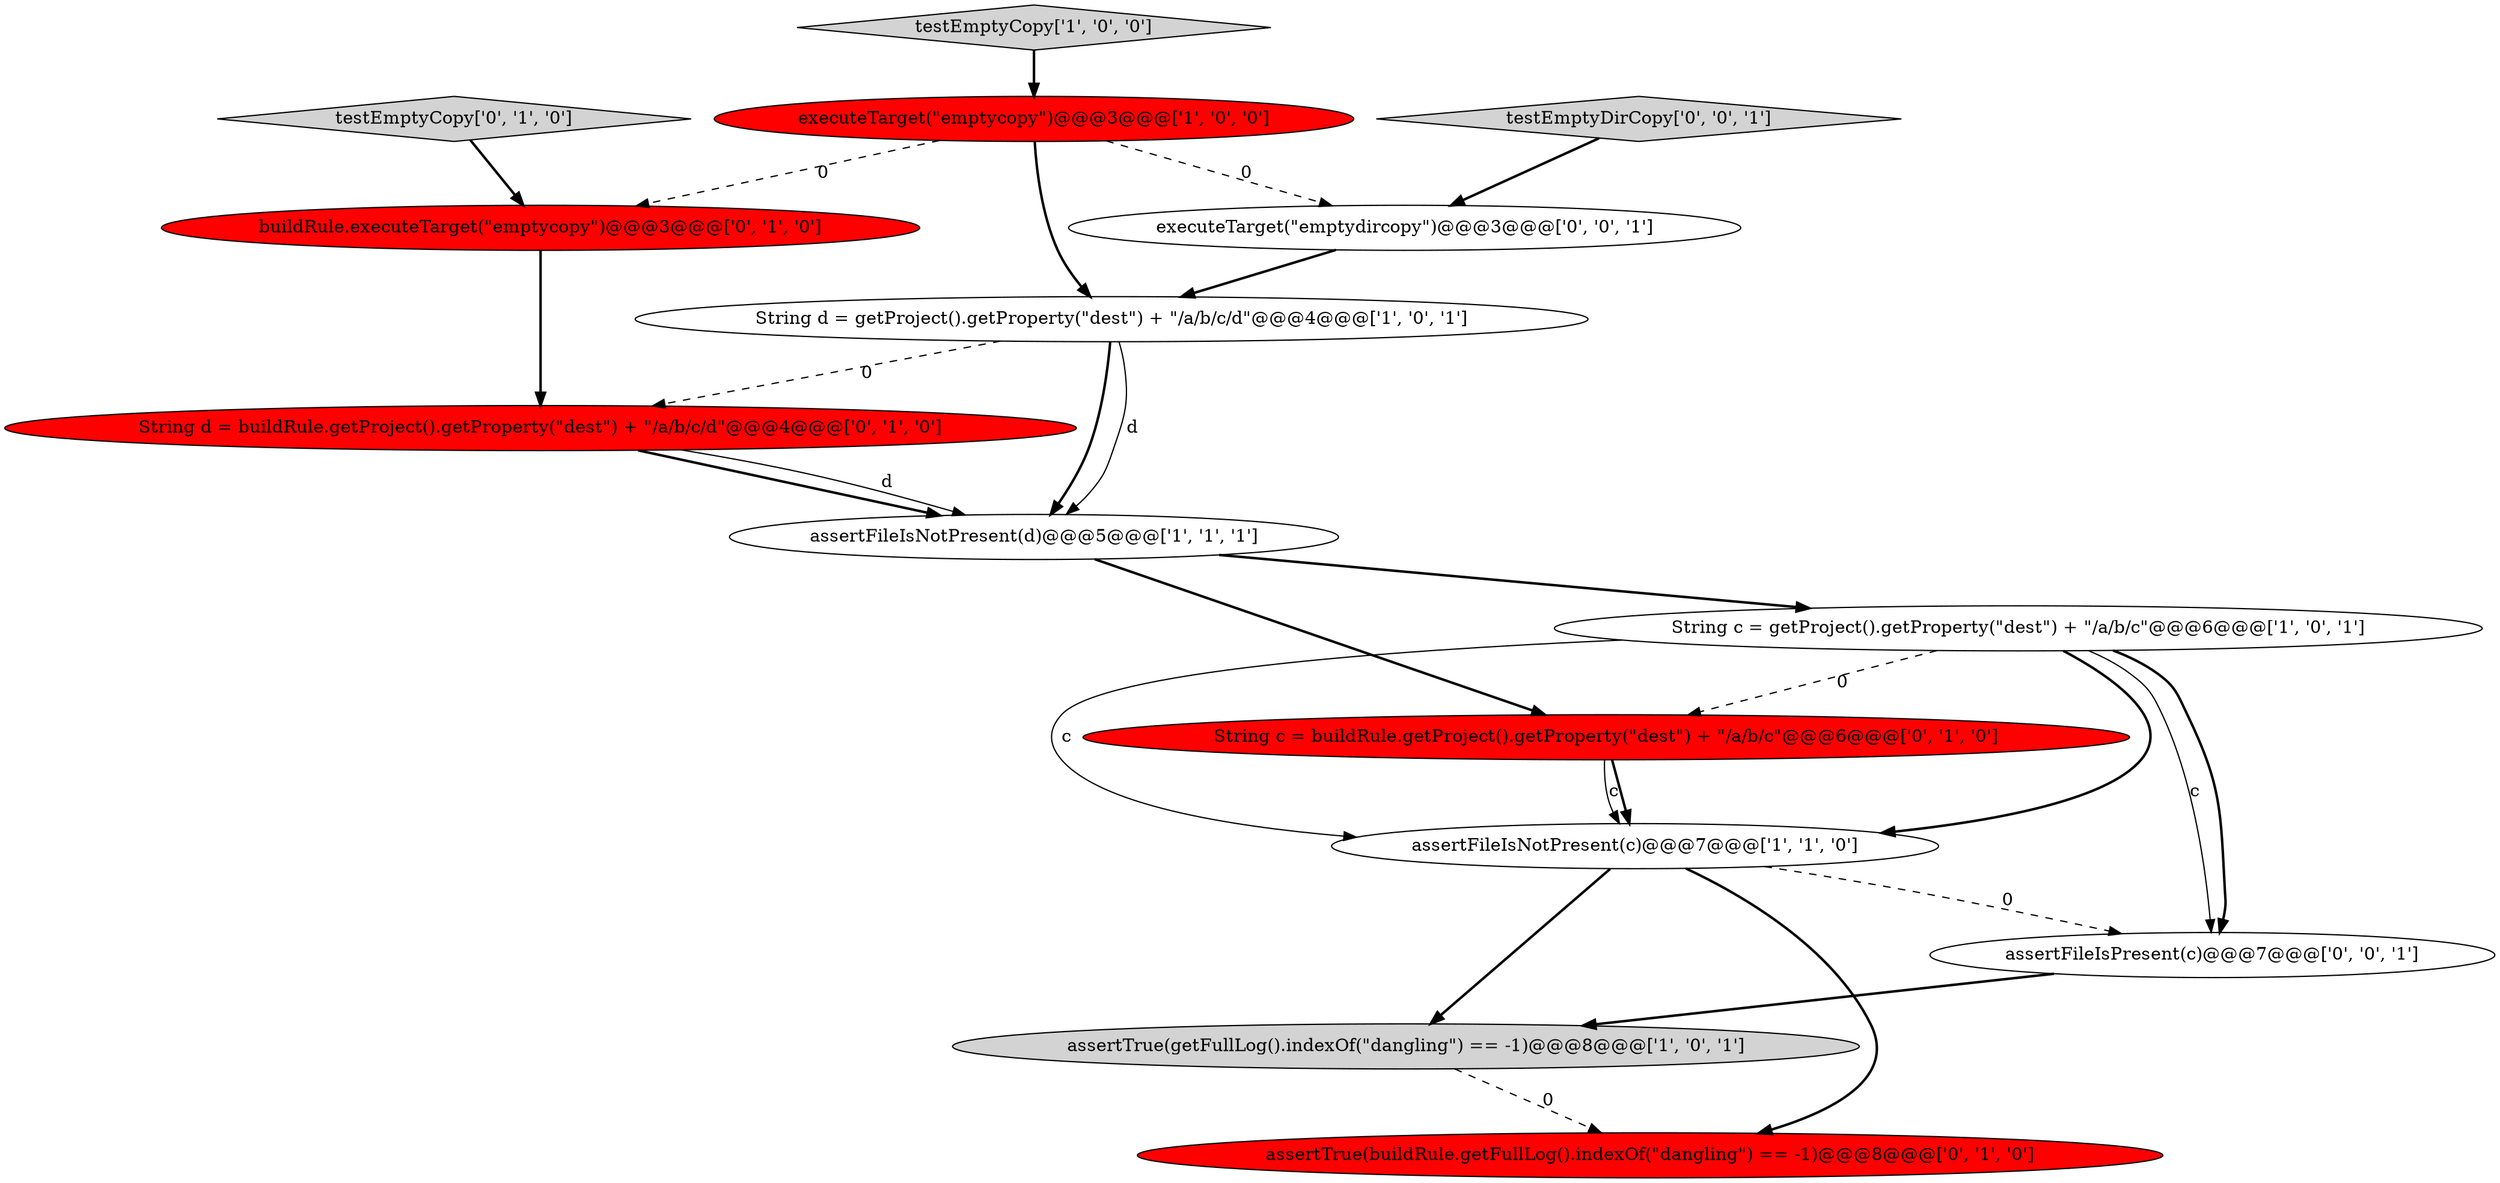 digraph {
3 [style = filled, label = "assertTrue(getFullLog().indexOf(\"dangling\") == -1)@@@8@@@['1', '0', '1']", fillcolor = lightgray, shape = ellipse image = "AAA0AAABBB1BBB"];
5 [style = filled, label = "assertFileIsNotPresent(c)@@@7@@@['1', '1', '0']", fillcolor = white, shape = ellipse image = "AAA0AAABBB1BBB"];
13 [style = filled, label = "executeTarget(\"emptydircopy\")@@@3@@@['0', '0', '1']", fillcolor = white, shape = ellipse image = "AAA0AAABBB3BBB"];
6 [style = filled, label = "executeTarget(\"emptycopy\")@@@3@@@['1', '0', '0']", fillcolor = red, shape = ellipse image = "AAA1AAABBB1BBB"];
14 [style = filled, label = "assertFileIsPresent(c)@@@7@@@['0', '0', '1']", fillcolor = white, shape = ellipse image = "AAA0AAABBB3BBB"];
8 [style = filled, label = "testEmptyCopy['0', '1', '0']", fillcolor = lightgray, shape = diamond image = "AAA0AAABBB2BBB"];
4 [style = filled, label = "testEmptyCopy['1', '0', '0']", fillcolor = lightgray, shape = diamond image = "AAA0AAABBB1BBB"];
1 [style = filled, label = "String d = getProject().getProperty(\"dest\") + \"/a/b/c/d\"@@@4@@@['1', '0', '1']", fillcolor = white, shape = ellipse image = "AAA0AAABBB1BBB"];
9 [style = filled, label = "String c = buildRule.getProject().getProperty(\"dest\") + \"/a/b/c\"@@@6@@@['0', '1', '0']", fillcolor = red, shape = ellipse image = "AAA1AAABBB2BBB"];
0 [style = filled, label = "String c = getProject().getProperty(\"dest\") + \"/a/b/c\"@@@6@@@['1', '0', '1']", fillcolor = white, shape = ellipse image = "AAA0AAABBB1BBB"];
11 [style = filled, label = "String d = buildRule.getProject().getProperty(\"dest\") + \"/a/b/c/d\"@@@4@@@['0', '1', '0']", fillcolor = red, shape = ellipse image = "AAA1AAABBB2BBB"];
7 [style = filled, label = "buildRule.executeTarget(\"emptycopy\")@@@3@@@['0', '1', '0']", fillcolor = red, shape = ellipse image = "AAA1AAABBB2BBB"];
2 [style = filled, label = "assertFileIsNotPresent(d)@@@5@@@['1', '1', '1']", fillcolor = white, shape = ellipse image = "AAA0AAABBB1BBB"];
12 [style = filled, label = "testEmptyDirCopy['0', '0', '1']", fillcolor = lightgray, shape = diamond image = "AAA0AAABBB3BBB"];
10 [style = filled, label = "assertTrue(buildRule.getFullLog().indexOf(\"dangling\") == -1)@@@8@@@['0', '1', '0']", fillcolor = red, shape = ellipse image = "AAA1AAABBB2BBB"];
5->3 [style = bold, label=""];
14->3 [style = bold, label=""];
5->10 [style = bold, label=""];
7->11 [style = bold, label=""];
5->14 [style = dashed, label="0"];
4->6 [style = bold, label=""];
6->7 [style = dashed, label="0"];
0->5 [style = solid, label="c"];
2->9 [style = bold, label=""];
9->5 [style = solid, label="c"];
11->2 [style = bold, label=""];
13->1 [style = bold, label=""];
8->7 [style = bold, label=""];
0->14 [style = solid, label="c"];
11->2 [style = solid, label="d"];
6->1 [style = bold, label=""];
12->13 [style = bold, label=""];
0->14 [style = bold, label=""];
2->0 [style = bold, label=""];
6->13 [style = dashed, label="0"];
1->11 [style = dashed, label="0"];
9->5 [style = bold, label=""];
1->2 [style = bold, label=""];
3->10 [style = dashed, label="0"];
0->9 [style = dashed, label="0"];
0->5 [style = bold, label=""];
1->2 [style = solid, label="d"];
}
